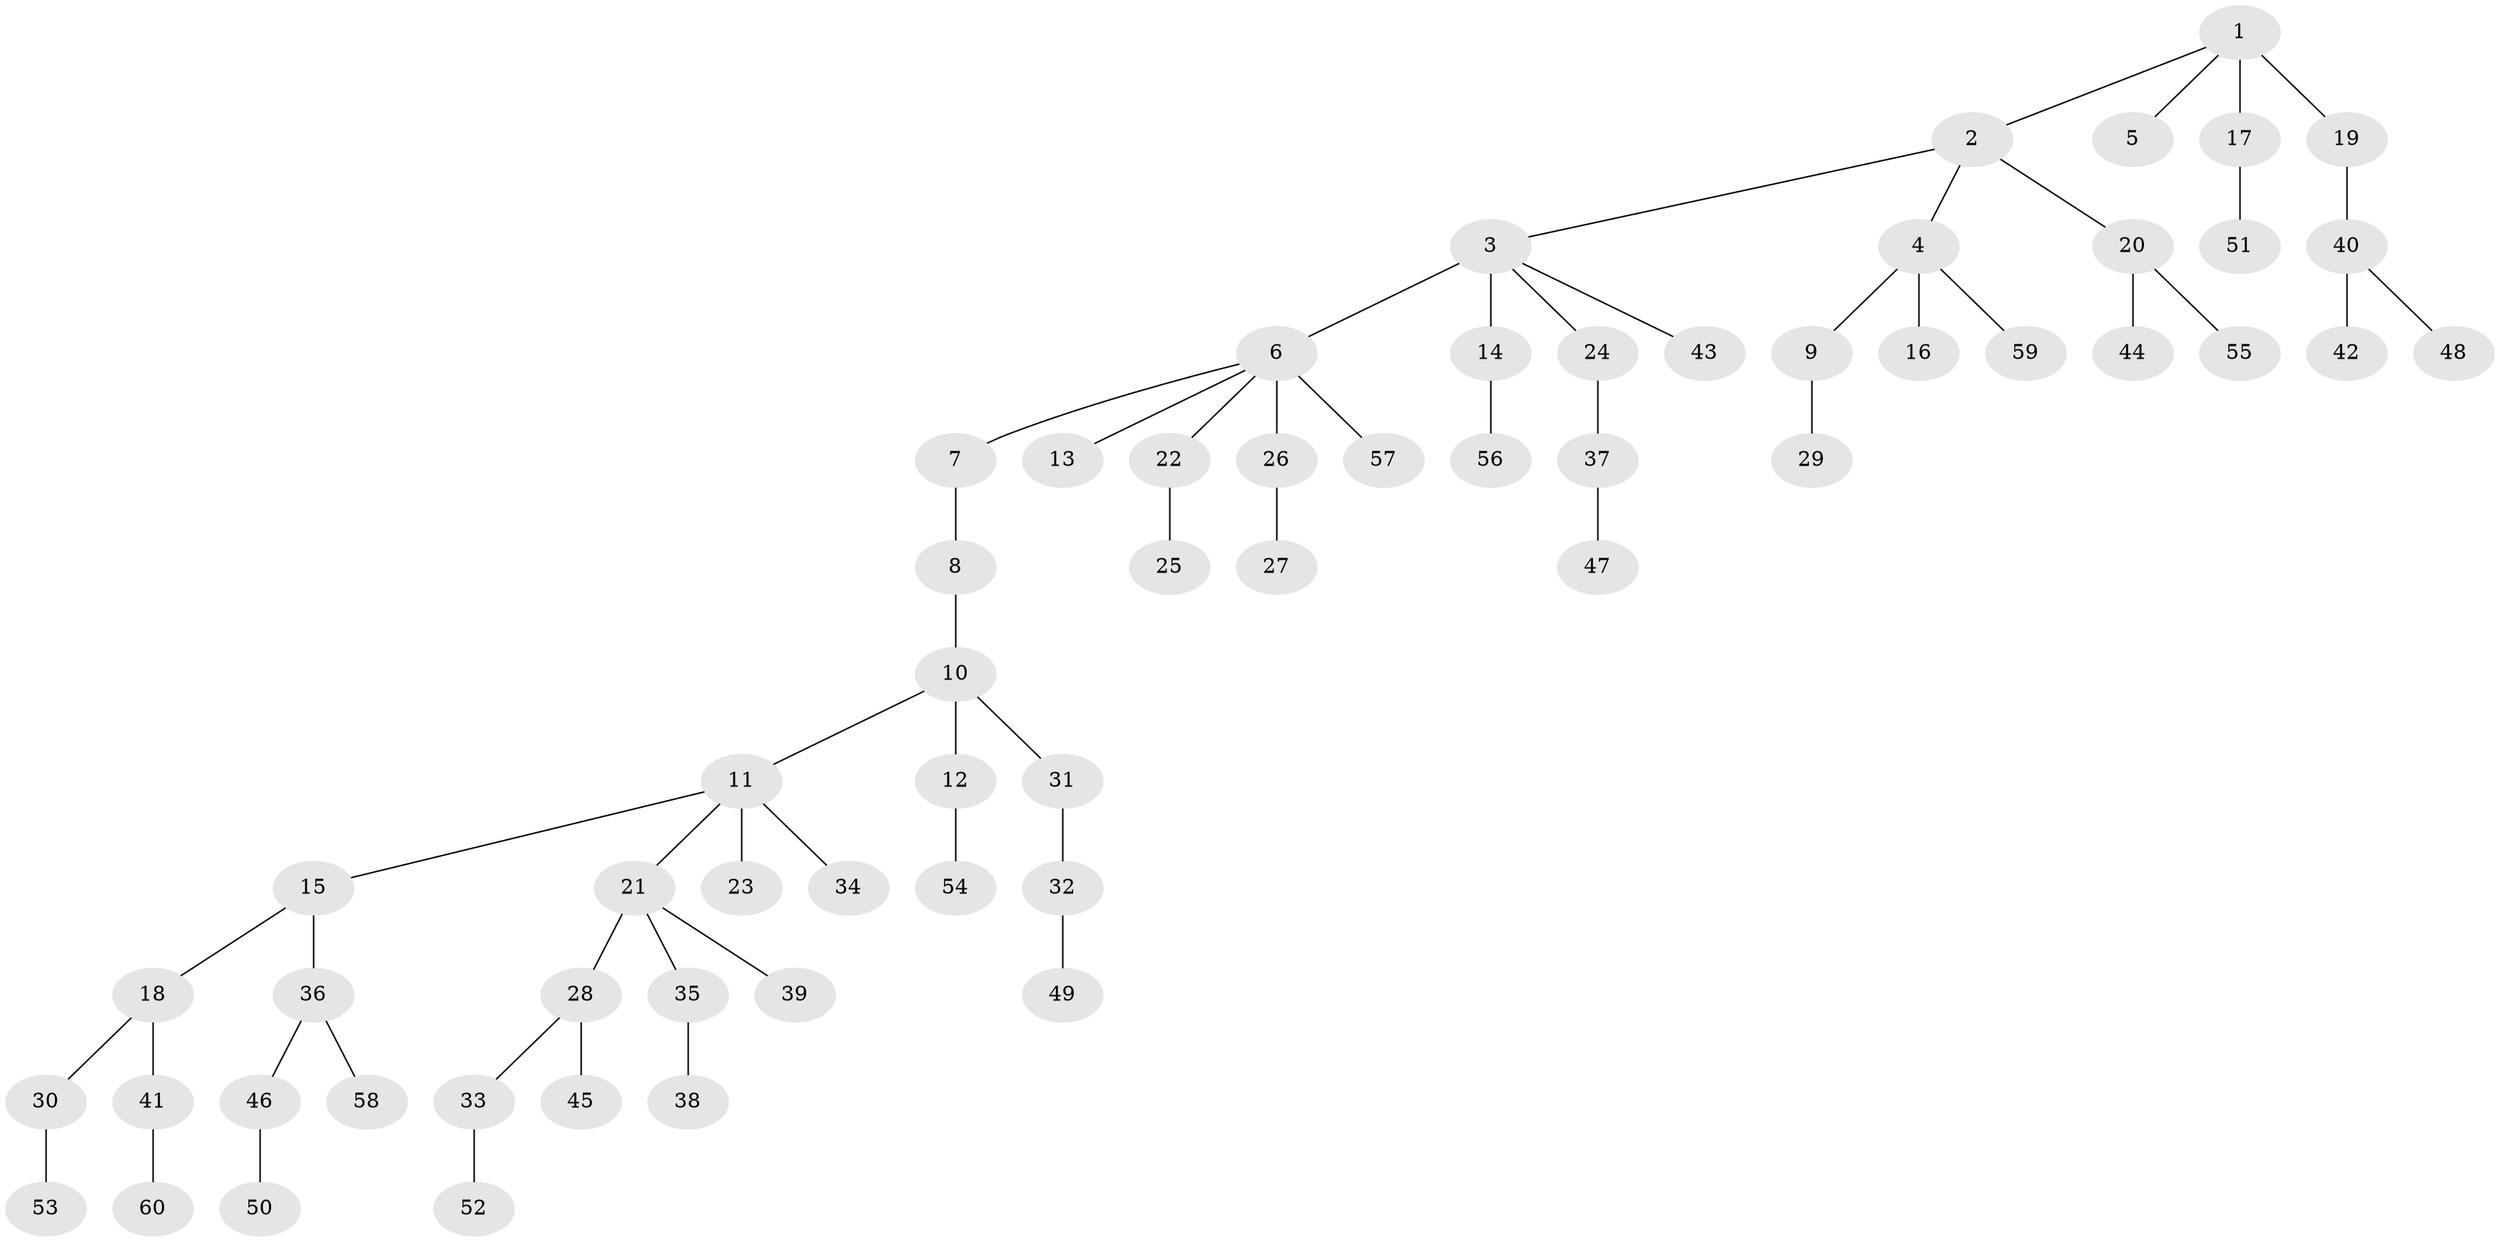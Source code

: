 // original degree distribution, {4: 0.09166666666666666, 3: 0.1, 2: 0.26666666666666666, 5: 0.05, 6: 0.008333333333333333, 1: 0.48333333333333334}
// Generated by graph-tools (version 1.1) at 2025/36/03/09/25 02:36:56]
// undirected, 60 vertices, 59 edges
graph export_dot {
graph [start="1"]
  node [color=gray90,style=filled];
  1;
  2;
  3;
  4;
  5;
  6;
  7;
  8;
  9;
  10;
  11;
  12;
  13;
  14;
  15;
  16;
  17;
  18;
  19;
  20;
  21;
  22;
  23;
  24;
  25;
  26;
  27;
  28;
  29;
  30;
  31;
  32;
  33;
  34;
  35;
  36;
  37;
  38;
  39;
  40;
  41;
  42;
  43;
  44;
  45;
  46;
  47;
  48;
  49;
  50;
  51;
  52;
  53;
  54;
  55;
  56;
  57;
  58;
  59;
  60;
  1 -- 2 [weight=1.0];
  1 -- 5 [weight=1.0];
  1 -- 17 [weight=2.0];
  1 -- 19 [weight=1.0];
  2 -- 3 [weight=1.0];
  2 -- 4 [weight=1.0];
  2 -- 20 [weight=1.0];
  3 -- 6 [weight=1.0];
  3 -- 14 [weight=3.0];
  3 -- 24 [weight=1.0];
  3 -- 43 [weight=1.0];
  4 -- 9 [weight=2.0];
  4 -- 16 [weight=1.0];
  4 -- 59 [weight=1.0];
  6 -- 7 [weight=1.0];
  6 -- 13 [weight=1.0];
  6 -- 22 [weight=1.0];
  6 -- 26 [weight=3.0];
  6 -- 57 [weight=1.0];
  7 -- 8 [weight=1.0];
  8 -- 10 [weight=2.0];
  9 -- 29 [weight=1.0];
  10 -- 11 [weight=1.0];
  10 -- 12 [weight=1.0];
  10 -- 31 [weight=1.0];
  11 -- 15 [weight=1.0];
  11 -- 21 [weight=1.0];
  11 -- 23 [weight=1.0];
  11 -- 34 [weight=1.0];
  12 -- 54 [weight=1.0];
  14 -- 56 [weight=1.0];
  15 -- 18 [weight=1.0];
  15 -- 36 [weight=1.0];
  17 -- 51 [weight=1.0];
  18 -- 30 [weight=1.0];
  18 -- 41 [weight=1.0];
  19 -- 40 [weight=1.0];
  20 -- 44 [weight=1.0];
  20 -- 55 [weight=1.0];
  21 -- 28 [weight=1.0];
  21 -- 35 [weight=1.0];
  21 -- 39 [weight=1.0];
  22 -- 25 [weight=2.0];
  24 -- 37 [weight=1.0];
  26 -- 27 [weight=1.0];
  28 -- 33 [weight=1.0];
  28 -- 45 [weight=1.0];
  30 -- 53 [weight=1.0];
  31 -- 32 [weight=2.0];
  32 -- 49 [weight=1.0];
  33 -- 52 [weight=2.0];
  35 -- 38 [weight=2.0];
  36 -- 46 [weight=1.0];
  36 -- 58 [weight=1.0];
  37 -- 47 [weight=2.0];
  40 -- 42 [weight=4.0];
  40 -- 48 [weight=1.0];
  41 -- 60 [weight=1.0];
  46 -- 50 [weight=1.0];
}
